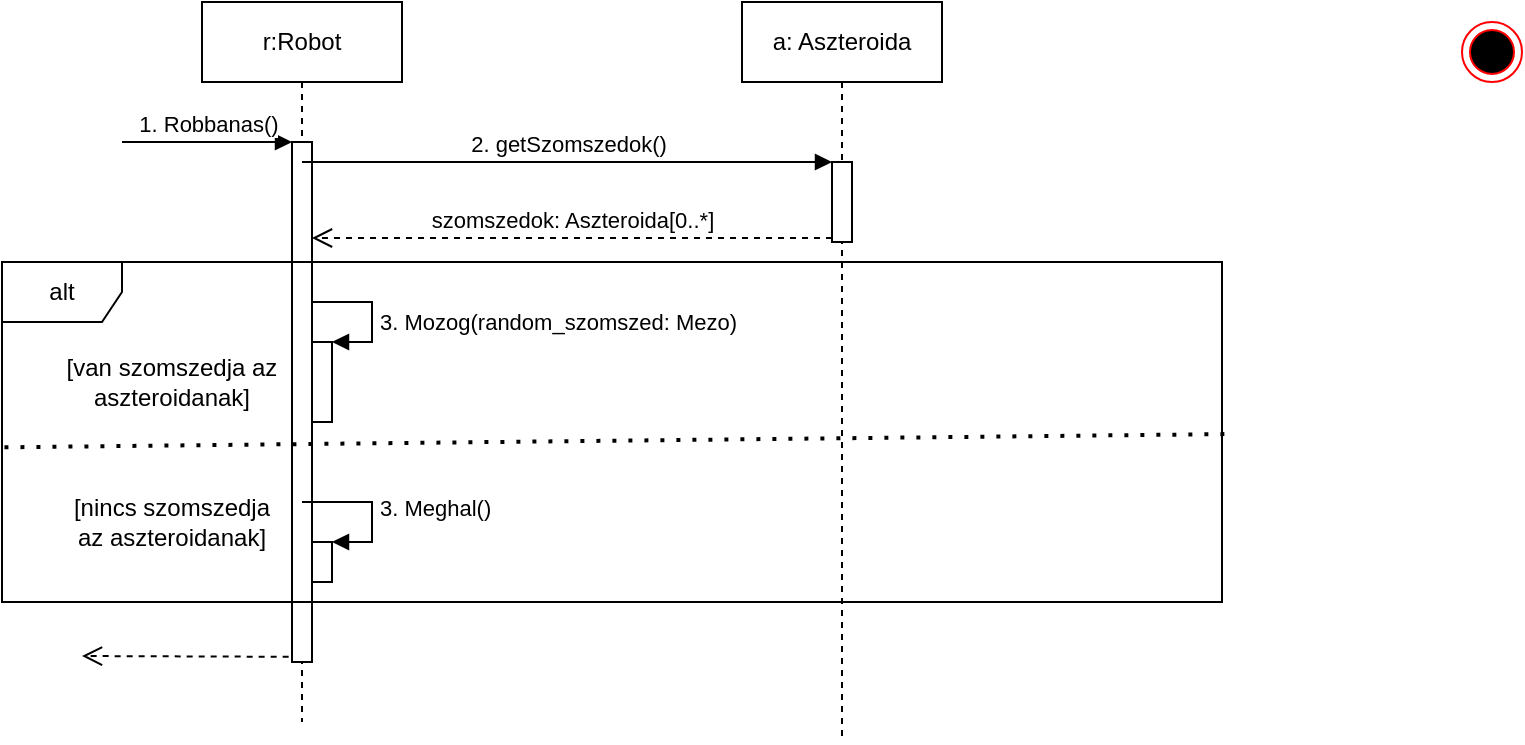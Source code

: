 <mxfile version="14.4.3" type="github">
  <diagram id="gYCGAOHoS-yqgG8-SADd" name="Page-1">
    <mxGraphModel dx="782" dy="437" grid="1" gridSize="10" guides="1" tooltips="1" connect="1" arrows="1" fold="1" page="1" pageScale="1" pageWidth="827" pageHeight="1169" math="0" shadow="0">
      <root>
        <mxCell id="0" />
        <mxCell id="1" parent="0" />
        <mxCell id="Tspy3b9MTVW8Zo1M1Fkv-1" value="r:Robot" style="shape=umlLifeline;perimeter=lifelinePerimeter;whiteSpace=wrap;html=1;container=1;collapsible=0;recursiveResize=0;outlineConnect=0;" parent="1" vertex="1">
          <mxGeometry x="110" y="20" width="100" height="360" as="geometry" />
        </mxCell>
        <mxCell id="Tspy3b9MTVW8Zo1M1Fkv-2" value="" style="html=1;points=[];perimeter=orthogonalPerimeter;" parent="Tspy3b9MTVW8Zo1M1Fkv-1" vertex="1">
          <mxGeometry x="45" y="70" width="10" height="260" as="geometry" />
        </mxCell>
        <mxCell id="Tspy3b9MTVW8Zo1M1Fkv-3" value="1. Robbanas()" style="html=1;verticalAlign=bottom;endArrow=block;entryX=0;entryY=0;" parent="Tspy3b9MTVW8Zo1M1Fkv-1" target="Tspy3b9MTVW8Zo1M1Fkv-2" edge="1">
          <mxGeometry relative="1" as="geometry">
            <mxPoint x="-40" y="70" as="sourcePoint" />
          </mxGeometry>
        </mxCell>
        <mxCell id="Tspy3b9MTVW8Zo1M1Fkv-4" value="" style="html=1;verticalAlign=bottom;endArrow=open;dashed=1;endSize=8;exitX=-0.167;exitY=0.99;exitDx=0;exitDy=0;exitPerimeter=0;" parent="Tspy3b9MTVW8Zo1M1Fkv-1" source="Tspy3b9MTVW8Zo1M1Fkv-2" edge="1">
          <mxGeometry x="0.192" y="-61" relative="1" as="geometry">
            <mxPoint x="-60" y="327" as="targetPoint" />
            <mxPoint as="offset" />
          </mxGeometry>
        </mxCell>
        <mxCell id="bhVs4hMy1G6yBb9_UU6s-10" value="" style="html=1;points=[];perimeter=orthogonalPerimeter;" parent="Tspy3b9MTVW8Zo1M1Fkv-1" vertex="1">
          <mxGeometry x="55" y="170" width="10" height="40" as="geometry" />
        </mxCell>
        <mxCell id="bhVs4hMy1G6yBb9_UU6s-11" value="3. Mozog(random_szomszed: Mezo)" style="edgeStyle=orthogonalEdgeStyle;html=1;align=left;spacingLeft=2;endArrow=block;rounded=0;entryX=1;entryY=0;" parent="Tspy3b9MTVW8Zo1M1Fkv-1" source="Tspy3b9MTVW8Zo1M1Fkv-2" target="bhVs4hMy1G6yBb9_UU6s-10" edge="1">
          <mxGeometry x="0.143" relative="1" as="geometry">
            <mxPoint x="60" y="150" as="sourcePoint" />
            <Array as="points">
              <mxPoint x="85" y="150" />
              <mxPoint x="85" y="170" />
            </Array>
            <mxPoint as="offset" />
          </mxGeometry>
        </mxCell>
        <mxCell id="MkYdgz0fgRJRBJU0TxrT-21" value="" style="html=1;points=[];perimeter=orthogonalPerimeter;" parent="Tspy3b9MTVW8Zo1M1Fkv-1" vertex="1">
          <mxGeometry x="55" y="270" width="10" height="20" as="geometry" />
        </mxCell>
        <mxCell id="MkYdgz0fgRJRBJU0TxrT-22" value="3. Meghal()" style="edgeStyle=orthogonalEdgeStyle;html=1;align=left;spacingLeft=2;endArrow=block;rounded=0;entryX=1;entryY=0;" parent="Tspy3b9MTVW8Zo1M1Fkv-1" target="MkYdgz0fgRJRBJU0TxrT-21" edge="1">
          <mxGeometry relative="1" as="geometry">
            <mxPoint x="50" y="250" as="sourcePoint" />
            <Array as="points">
              <mxPoint x="85" y="250" />
            </Array>
          </mxGeometry>
        </mxCell>
        <mxCell id="bhVs4hMy1G6yBb9_UU6s-1" value="a: Aszteroida" style="shape=umlLifeline;perimeter=lifelinePerimeter;whiteSpace=wrap;html=1;container=1;collapsible=0;recursiveResize=0;outlineConnect=0;" parent="1" vertex="1">
          <mxGeometry x="380" y="20" width="100" height="370" as="geometry" />
        </mxCell>
        <mxCell id="bhVs4hMy1G6yBb9_UU6s-2" value="" style="html=1;points=[];perimeter=orthogonalPerimeter;" parent="bhVs4hMy1G6yBb9_UU6s-1" vertex="1">
          <mxGeometry x="45" y="80" width="10" height="40" as="geometry" />
        </mxCell>
        <mxCell id="bhVs4hMy1G6yBb9_UU6s-3" value="2. getSzomszedok()" style="html=1;verticalAlign=bottom;endArrow=block;entryX=0;entryY=0;" parent="1" source="Tspy3b9MTVW8Zo1M1Fkv-1" target="bhVs4hMy1G6yBb9_UU6s-2" edge="1">
          <mxGeometry relative="1" as="geometry">
            <mxPoint x="355" y="100" as="sourcePoint" />
          </mxGeometry>
        </mxCell>
        <mxCell id="bhVs4hMy1G6yBb9_UU6s-4" value="szomszedok: Aszteroida[0..*]" style="html=1;verticalAlign=bottom;endArrow=open;dashed=1;endSize=8;exitX=0;exitY=0.95;" parent="1" source="bhVs4hMy1G6yBb9_UU6s-2" target="Tspy3b9MTVW8Zo1M1Fkv-2" edge="1">
          <mxGeometry relative="1" as="geometry">
            <mxPoint x="355" y="176" as="targetPoint" />
          </mxGeometry>
        </mxCell>
        <mxCell id="bhVs4hMy1G6yBb9_UU6s-17" value="alt" style="shape=umlFrame;whiteSpace=wrap;html=1;" parent="1" vertex="1">
          <mxGeometry x="10" y="150" width="610" height="170" as="geometry" />
        </mxCell>
        <mxCell id="bhVs4hMy1G6yBb9_UU6s-19" value="" style="endArrow=none;dashed=1;html=1;dashPattern=1 3;strokeWidth=2;exitX=0.002;exitY=0.545;exitDx=0;exitDy=0;exitPerimeter=0;entryX=1.007;entryY=0.506;entryDx=0;entryDy=0;entryPerimeter=0;" parent="1" source="bhVs4hMy1G6yBb9_UU6s-17" target="bhVs4hMy1G6yBb9_UU6s-17" edge="1">
          <mxGeometry width="50" height="50" relative="1" as="geometry">
            <mxPoint x="60" y="270" as="sourcePoint" />
            <mxPoint x="110" y="220" as="targetPoint" />
          </mxGeometry>
        </mxCell>
        <mxCell id="bhVs4hMy1G6yBb9_UU6s-20" value="[van szomszedja az aszteroidanak]" style="text;html=1;strokeColor=none;fillColor=none;align=center;verticalAlign=middle;whiteSpace=wrap;rounded=0;" parent="1" vertex="1">
          <mxGeometry x="40" y="200" width="110" height="20" as="geometry" />
        </mxCell>
        <mxCell id="bhVs4hMy1G6yBb9_UU6s-21" value="[nincs szomszedja az aszteroidanak]" style="text;html=1;strokeColor=none;fillColor=none;align=center;verticalAlign=middle;whiteSpace=wrap;rounded=0;" parent="1" vertex="1">
          <mxGeometry x="40" y="270" width="110" height="20" as="geometry" />
        </mxCell>
        <mxCell id="egQ0DdjsUjFFibvf3DTN-1" value="" style="ellipse;html=1;shape=endState;fillColor=#000000;strokeColor=#ff0000;" vertex="1" parent="1">
          <mxGeometry x="740" y="30" width="30" height="30" as="geometry" />
        </mxCell>
      </root>
    </mxGraphModel>
  </diagram>
</mxfile>
